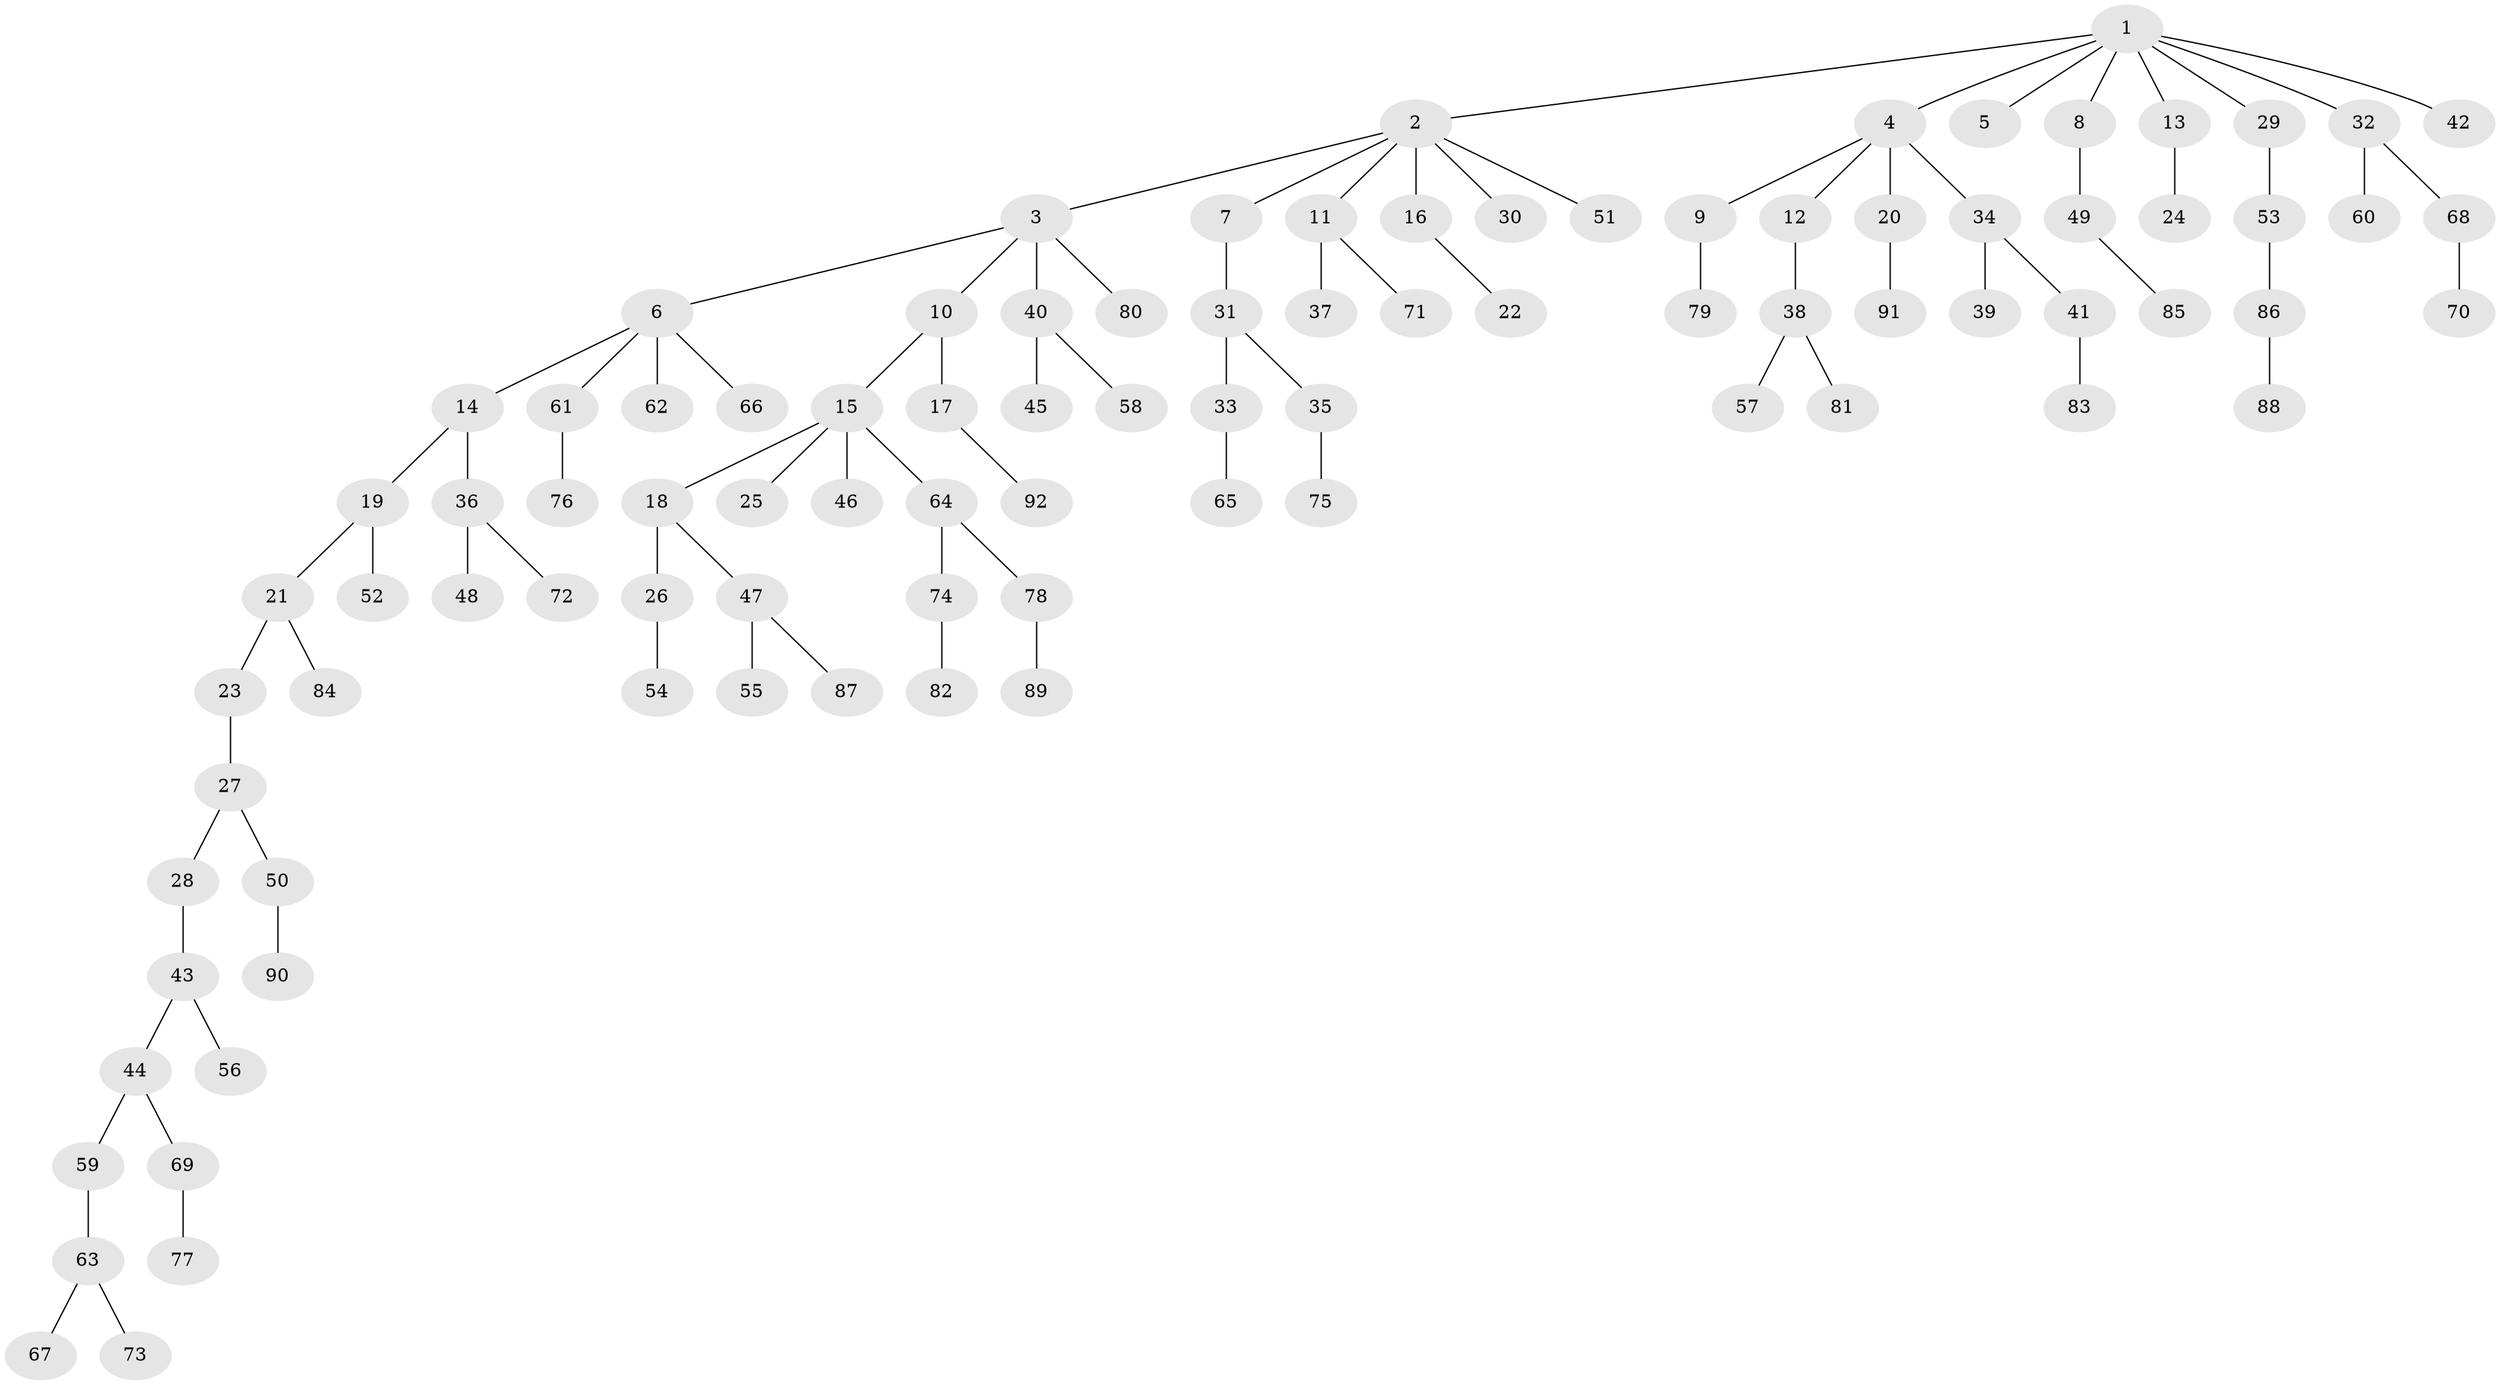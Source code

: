 // Generated by graph-tools (version 1.1) at 2025/52/03/09/25 04:52:55]
// undirected, 92 vertices, 91 edges
graph export_dot {
graph [start="1"]
  node [color=gray90,style=filled];
  1;
  2;
  3;
  4;
  5;
  6;
  7;
  8;
  9;
  10;
  11;
  12;
  13;
  14;
  15;
  16;
  17;
  18;
  19;
  20;
  21;
  22;
  23;
  24;
  25;
  26;
  27;
  28;
  29;
  30;
  31;
  32;
  33;
  34;
  35;
  36;
  37;
  38;
  39;
  40;
  41;
  42;
  43;
  44;
  45;
  46;
  47;
  48;
  49;
  50;
  51;
  52;
  53;
  54;
  55;
  56;
  57;
  58;
  59;
  60;
  61;
  62;
  63;
  64;
  65;
  66;
  67;
  68;
  69;
  70;
  71;
  72;
  73;
  74;
  75;
  76;
  77;
  78;
  79;
  80;
  81;
  82;
  83;
  84;
  85;
  86;
  87;
  88;
  89;
  90;
  91;
  92;
  1 -- 2;
  1 -- 4;
  1 -- 5;
  1 -- 8;
  1 -- 13;
  1 -- 29;
  1 -- 32;
  1 -- 42;
  2 -- 3;
  2 -- 7;
  2 -- 11;
  2 -- 16;
  2 -- 30;
  2 -- 51;
  3 -- 6;
  3 -- 10;
  3 -- 40;
  3 -- 80;
  4 -- 9;
  4 -- 12;
  4 -- 20;
  4 -- 34;
  6 -- 14;
  6 -- 61;
  6 -- 62;
  6 -- 66;
  7 -- 31;
  8 -- 49;
  9 -- 79;
  10 -- 15;
  10 -- 17;
  11 -- 37;
  11 -- 71;
  12 -- 38;
  13 -- 24;
  14 -- 19;
  14 -- 36;
  15 -- 18;
  15 -- 25;
  15 -- 46;
  15 -- 64;
  16 -- 22;
  17 -- 92;
  18 -- 26;
  18 -- 47;
  19 -- 21;
  19 -- 52;
  20 -- 91;
  21 -- 23;
  21 -- 84;
  23 -- 27;
  26 -- 54;
  27 -- 28;
  27 -- 50;
  28 -- 43;
  29 -- 53;
  31 -- 33;
  31 -- 35;
  32 -- 60;
  32 -- 68;
  33 -- 65;
  34 -- 39;
  34 -- 41;
  35 -- 75;
  36 -- 48;
  36 -- 72;
  38 -- 57;
  38 -- 81;
  40 -- 45;
  40 -- 58;
  41 -- 83;
  43 -- 44;
  43 -- 56;
  44 -- 59;
  44 -- 69;
  47 -- 55;
  47 -- 87;
  49 -- 85;
  50 -- 90;
  53 -- 86;
  59 -- 63;
  61 -- 76;
  63 -- 67;
  63 -- 73;
  64 -- 74;
  64 -- 78;
  68 -- 70;
  69 -- 77;
  74 -- 82;
  78 -- 89;
  86 -- 88;
}
